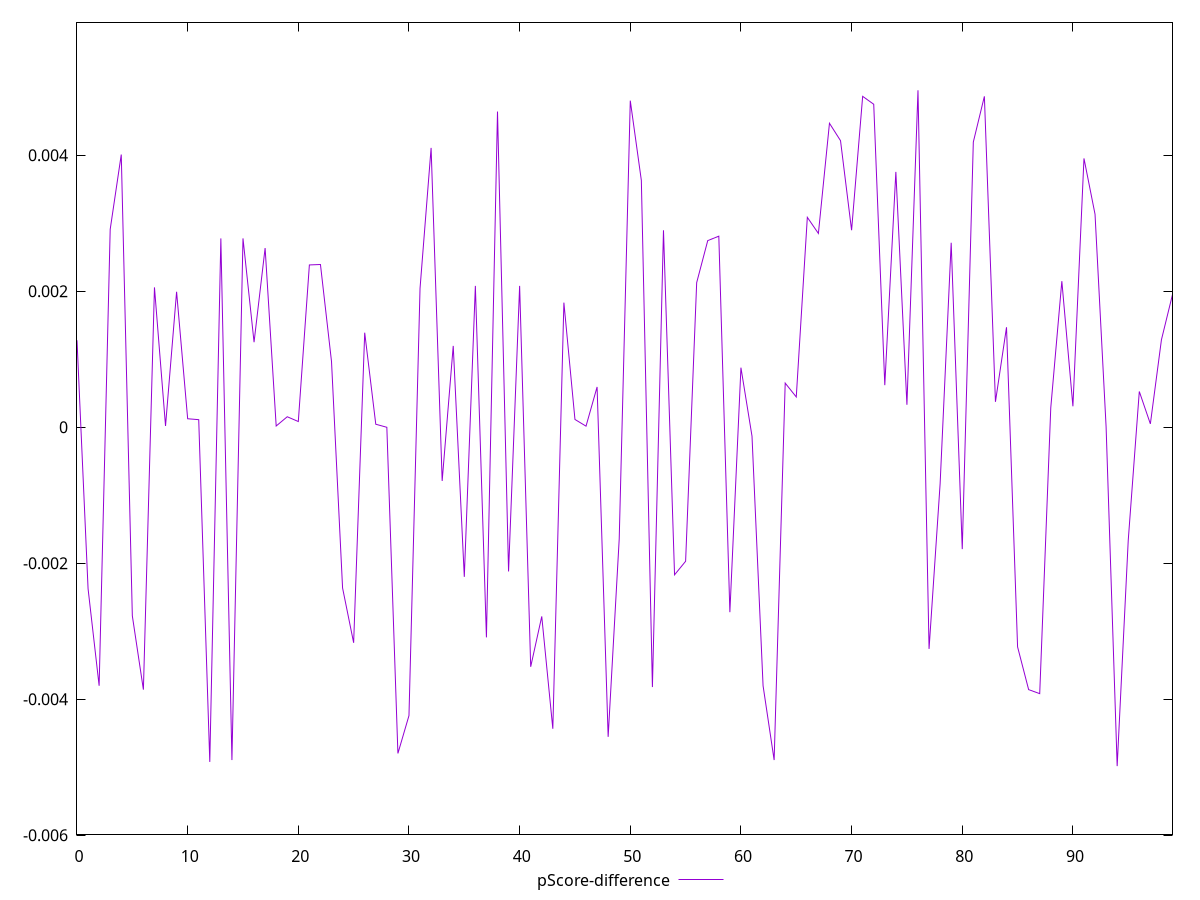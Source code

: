 reset

$pScoreDifference <<EOF
0 0.0012801838981377212
1 -0.00237308513429561
2 -0.0038004387840503973
3 0.0029117807097600035
4 0.004011483665038238
5 -0.00277187883895344
6 -0.0038574734060059374
7 0.002057982097637384
8 0.000020192696201126736
9 0.001993180927053759
10 0.00012621015719771478
11 0.00011272590374805658
12 -0.0049207578360294015
13 0.0027783920029593734
14 -0.004892894893849059
15 0.0027783920029593734
16 0.0012521092893187924
17 0.0026360923053320717
18 0.00001953032922619169
19 0.00015561727647311896
20 0.00008530679512702699
21 0.0023881141404370476
22 0.002394561942559867
23 0.000967348714859928
24 -0.0023627377061293166
25 -0.0031683883978233345
26 0.0013916101415754056
27 0.00004561538173858404
28 5.876016271888496e-7
29 -0.004795264847066818
30 -0.0042391650753206105
31 0.0020441088001662555
32 0.00410947639539383
33 -0.000788484535564165
34 0.0011979156907763189
35 -0.0021987929921545857
36 0.0020795725617370753
37 -0.003088806704452487
38 0.004644101765044303
39 -0.0021194950390955227
40 0.0020795725617370753
41 -0.0035213620782646032
42 -0.002780639624136763
43 -0.004432790906158104
44 0.001833994667611305
45 0.00011594599942937878
46 0.000017316957809099254
47 0.0005938244810970023
48 -0.00455188164558859
49 -0.0016411852671857907
50 0.004804045665204509
51 0.003631233216941771
52 -0.003819792855497866
53 0.0028973960037081414
54 -0.002168795972161899
55 -0.0019695978059873134
56 0.002127884029646032
57 0.002746075227903877
58 0.002811115457446778
59 -0.002718703151478912
60 0.0008773890942703755
61 -0.00012966023704308327
62 -0.0038004387840503973
63 -0.004892894893849059
64 0.0006503039235415398
65 0.00044642926915061665
66 0.003088213129402384
67 0.0028511933872103663
68 0.004471300768088604
69 0.004215482693867262
70 0.002898307343970008
71 0.004867333461896606
72 0.00475049601676264
73 0.0006200992672052985
74 0.0037562311175835528
75 0.0003311376708872438
76 0.00495631050682028
77 -0.003258579996925406
78 -0.0008313909076463812
79 0.002714159765552393
80 -0.0017910025711583288
81 0.0041952495304106805
82 0.004867333461896606
83 0.00037502945623452133
84 0.00147162753160196
85 -0.003228564078096484
86 -0.0038574734060059374
87 -0.003916257916316668
88 0.00028843446851645194
89 0.002148939453032248
90 0.0003094148359580884
91 0.003954641839514994
92 0.0031334752316978104
93 0.000006159918044035262
94 -0.0049822899301105086
95 -0.001662577967905074
96 0.000527027130258706
97 0.00005095227643431288
98 0.001287307216077338
99 0.0019526615930217095
EOF

set key outside below
set xrange [0:99]
set yrange [-0.005982289930110509:0.0059563105068202804]
set trange [-0.005982289930110509:0.0059563105068202804]
set terminal svg size 640, 500 enhanced background rgb 'white'
set output "report_00015_2021-02-09T16-11-33.973Z/max-potential-fid/samples/pages+cached/pScore-difference/values.svg"

plot $pScoreDifference title "pScore-difference" with line

reset

